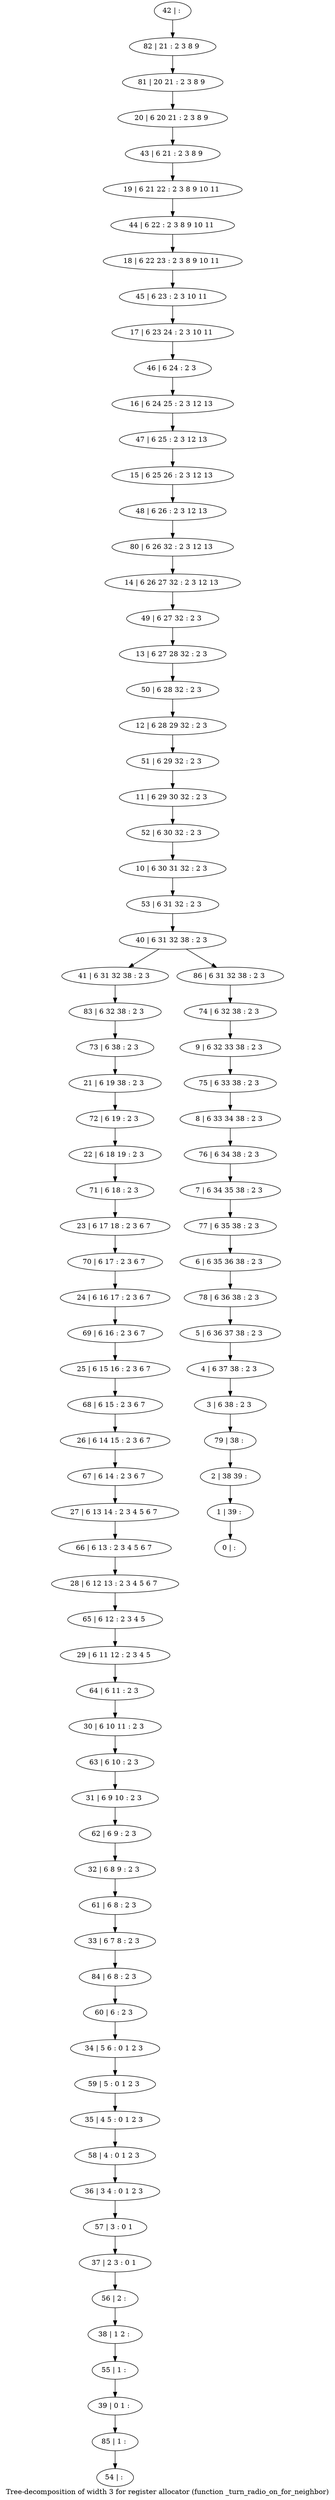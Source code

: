 digraph G {
graph [label="Tree-decomposition of width 3 for register allocator (function _turn_radio_on_for_neighbor)"]
0[label="0 | : "];
1[label="1 | 39 : "];
2[label="2 | 38 39 : "];
3[label="3 | 6 38 : 2 3 "];
4[label="4 | 6 37 38 : 2 3 "];
5[label="5 | 6 36 37 38 : 2 3 "];
6[label="6 | 6 35 36 38 : 2 3 "];
7[label="7 | 6 34 35 38 : 2 3 "];
8[label="8 | 6 33 34 38 : 2 3 "];
9[label="9 | 6 32 33 38 : 2 3 "];
10[label="10 | 6 30 31 32 : 2 3 "];
11[label="11 | 6 29 30 32 : 2 3 "];
12[label="12 | 6 28 29 32 : 2 3 "];
13[label="13 | 6 27 28 32 : 2 3 "];
14[label="14 | 6 26 27 32 : 2 3 12 13 "];
15[label="15 | 6 25 26 : 2 3 12 13 "];
16[label="16 | 6 24 25 : 2 3 12 13 "];
17[label="17 | 6 23 24 : 2 3 10 11 "];
18[label="18 | 6 22 23 : 2 3 8 9 10 11 "];
19[label="19 | 6 21 22 : 2 3 8 9 10 11 "];
20[label="20 | 6 20 21 : 2 3 8 9 "];
21[label="21 | 6 19 38 : 2 3 "];
22[label="22 | 6 18 19 : 2 3 "];
23[label="23 | 6 17 18 : 2 3 6 7 "];
24[label="24 | 6 16 17 : 2 3 6 7 "];
25[label="25 | 6 15 16 : 2 3 6 7 "];
26[label="26 | 6 14 15 : 2 3 6 7 "];
27[label="27 | 6 13 14 : 2 3 4 5 6 7 "];
28[label="28 | 6 12 13 : 2 3 4 5 6 7 "];
29[label="29 | 6 11 12 : 2 3 4 5 "];
30[label="30 | 6 10 11 : 2 3 "];
31[label="31 | 6 9 10 : 2 3 "];
32[label="32 | 6 8 9 : 2 3 "];
33[label="33 | 6 7 8 : 2 3 "];
34[label="34 | 5 6 : 0 1 2 3 "];
35[label="35 | 4 5 : 0 1 2 3 "];
36[label="36 | 3 4 : 0 1 2 3 "];
37[label="37 | 2 3 : 0 1 "];
38[label="38 | 1 2 : "];
39[label="39 | 0 1 : "];
40[label="40 | 6 31 32 38 : 2 3 "];
41[label="41 | 6 31 32 38 : 2 3 "];
42[label="42 | : "];
43[label="43 | 6 21 : 2 3 8 9 "];
44[label="44 | 6 22 : 2 3 8 9 10 11 "];
45[label="45 | 6 23 : 2 3 10 11 "];
46[label="46 | 6 24 : 2 3 "];
47[label="47 | 6 25 : 2 3 12 13 "];
48[label="48 | 6 26 : 2 3 12 13 "];
49[label="49 | 6 27 32 : 2 3 "];
50[label="50 | 6 28 32 : 2 3 "];
51[label="51 | 6 29 32 : 2 3 "];
52[label="52 | 6 30 32 : 2 3 "];
53[label="53 | 6 31 32 : 2 3 "];
54[label="54 | : "];
55[label="55 | 1 : "];
56[label="56 | 2 : "];
57[label="57 | 3 : 0 1 "];
58[label="58 | 4 : 0 1 2 3 "];
59[label="59 | 5 : 0 1 2 3 "];
60[label="60 | 6 : 2 3 "];
61[label="61 | 6 8 : 2 3 "];
62[label="62 | 6 9 : 2 3 "];
63[label="63 | 6 10 : 2 3 "];
64[label="64 | 6 11 : 2 3 "];
65[label="65 | 6 12 : 2 3 4 5 "];
66[label="66 | 6 13 : 2 3 4 5 6 7 "];
67[label="67 | 6 14 : 2 3 6 7 "];
68[label="68 | 6 15 : 2 3 6 7 "];
69[label="69 | 6 16 : 2 3 6 7 "];
70[label="70 | 6 17 : 2 3 6 7 "];
71[label="71 | 6 18 : 2 3 "];
72[label="72 | 6 19 : 2 3 "];
73[label="73 | 6 38 : 2 3 "];
74[label="74 | 6 32 38 : 2 3 "];
75[label="75 | 6 33 38 : 2 3 "];
76[label="76 | 6 34 38 : 2 3 "];
77[label="77 | 6 35 38 : 2 3 "];
78[label="78 | 6 36 38 : 2 3 "];
79[label="79 | 38 : "];
80[label="80 | 6 26 32 : 2 3 12 13 "];
81[label="81 | 20 21 : 2 3 8 9 "];
82[label="82 | 21 : 2 3 8 9 "];
83[label="83 | 6 32 38 : 2 3 "];
84[label="84 | 6 8 : 2 3 "];
85[label="85 | 1 : "];
86[label="86 | 6 31 32 38 : 2 3 "];
55->39 ;
38->55 ;
56->38 ;
37->56 ;
57->37 ;
36->57 ;
58->36 ;
35->58 ;
59->35 ;
34->59 ;
60->34 ;
61->33 ;
32->61 ;
62->32 ;
31->62 ;
63->31 ;
30->63 ;
64->30 ;
29->64 ;
65->29 ;
28->65 ;
66->28 ;
27->66 ;
67->27 ;
26->67 ;
68->26 ;
25->68 ;
69->25 ;
24->69 ;
70->24 ;
23->70 ;
71->23 ;
22->71 ;
72->22 ;
21->72 ;
73->21 ;
83->73 ;
41->83 ;
84->60 ;
33->84 ;
85->54 ;
39->85 ;
42->82 ;
82->81 ;
81->20 ;
20->43 ;
43->19 ;
19->44 ;
44->18 ;
18->45 ;
45->17 ;
17->46 ;
46->16 ;
16->47 ;
47->15 ;
15->48 ;
48->80 ;
80->14 ;
14->49 ;
49->13 ;
13->50 ;
50->12 ;
12->51 ;
51->11 ;
11->52 ;
52->10 ;
10->53 ;
53->40 ;
74->9 ;
9->75 ;
75->8 ;
8->76 ;
76->7 ;
7->77 ;
77->6 ;
6->78 ;
78->5 ;
5->4 ;
4->3 ;
3->79 ;
79->2 ;
2->1 ;
1->0 ;
86->74 ;
40->41 ;
40->86 ;
}

